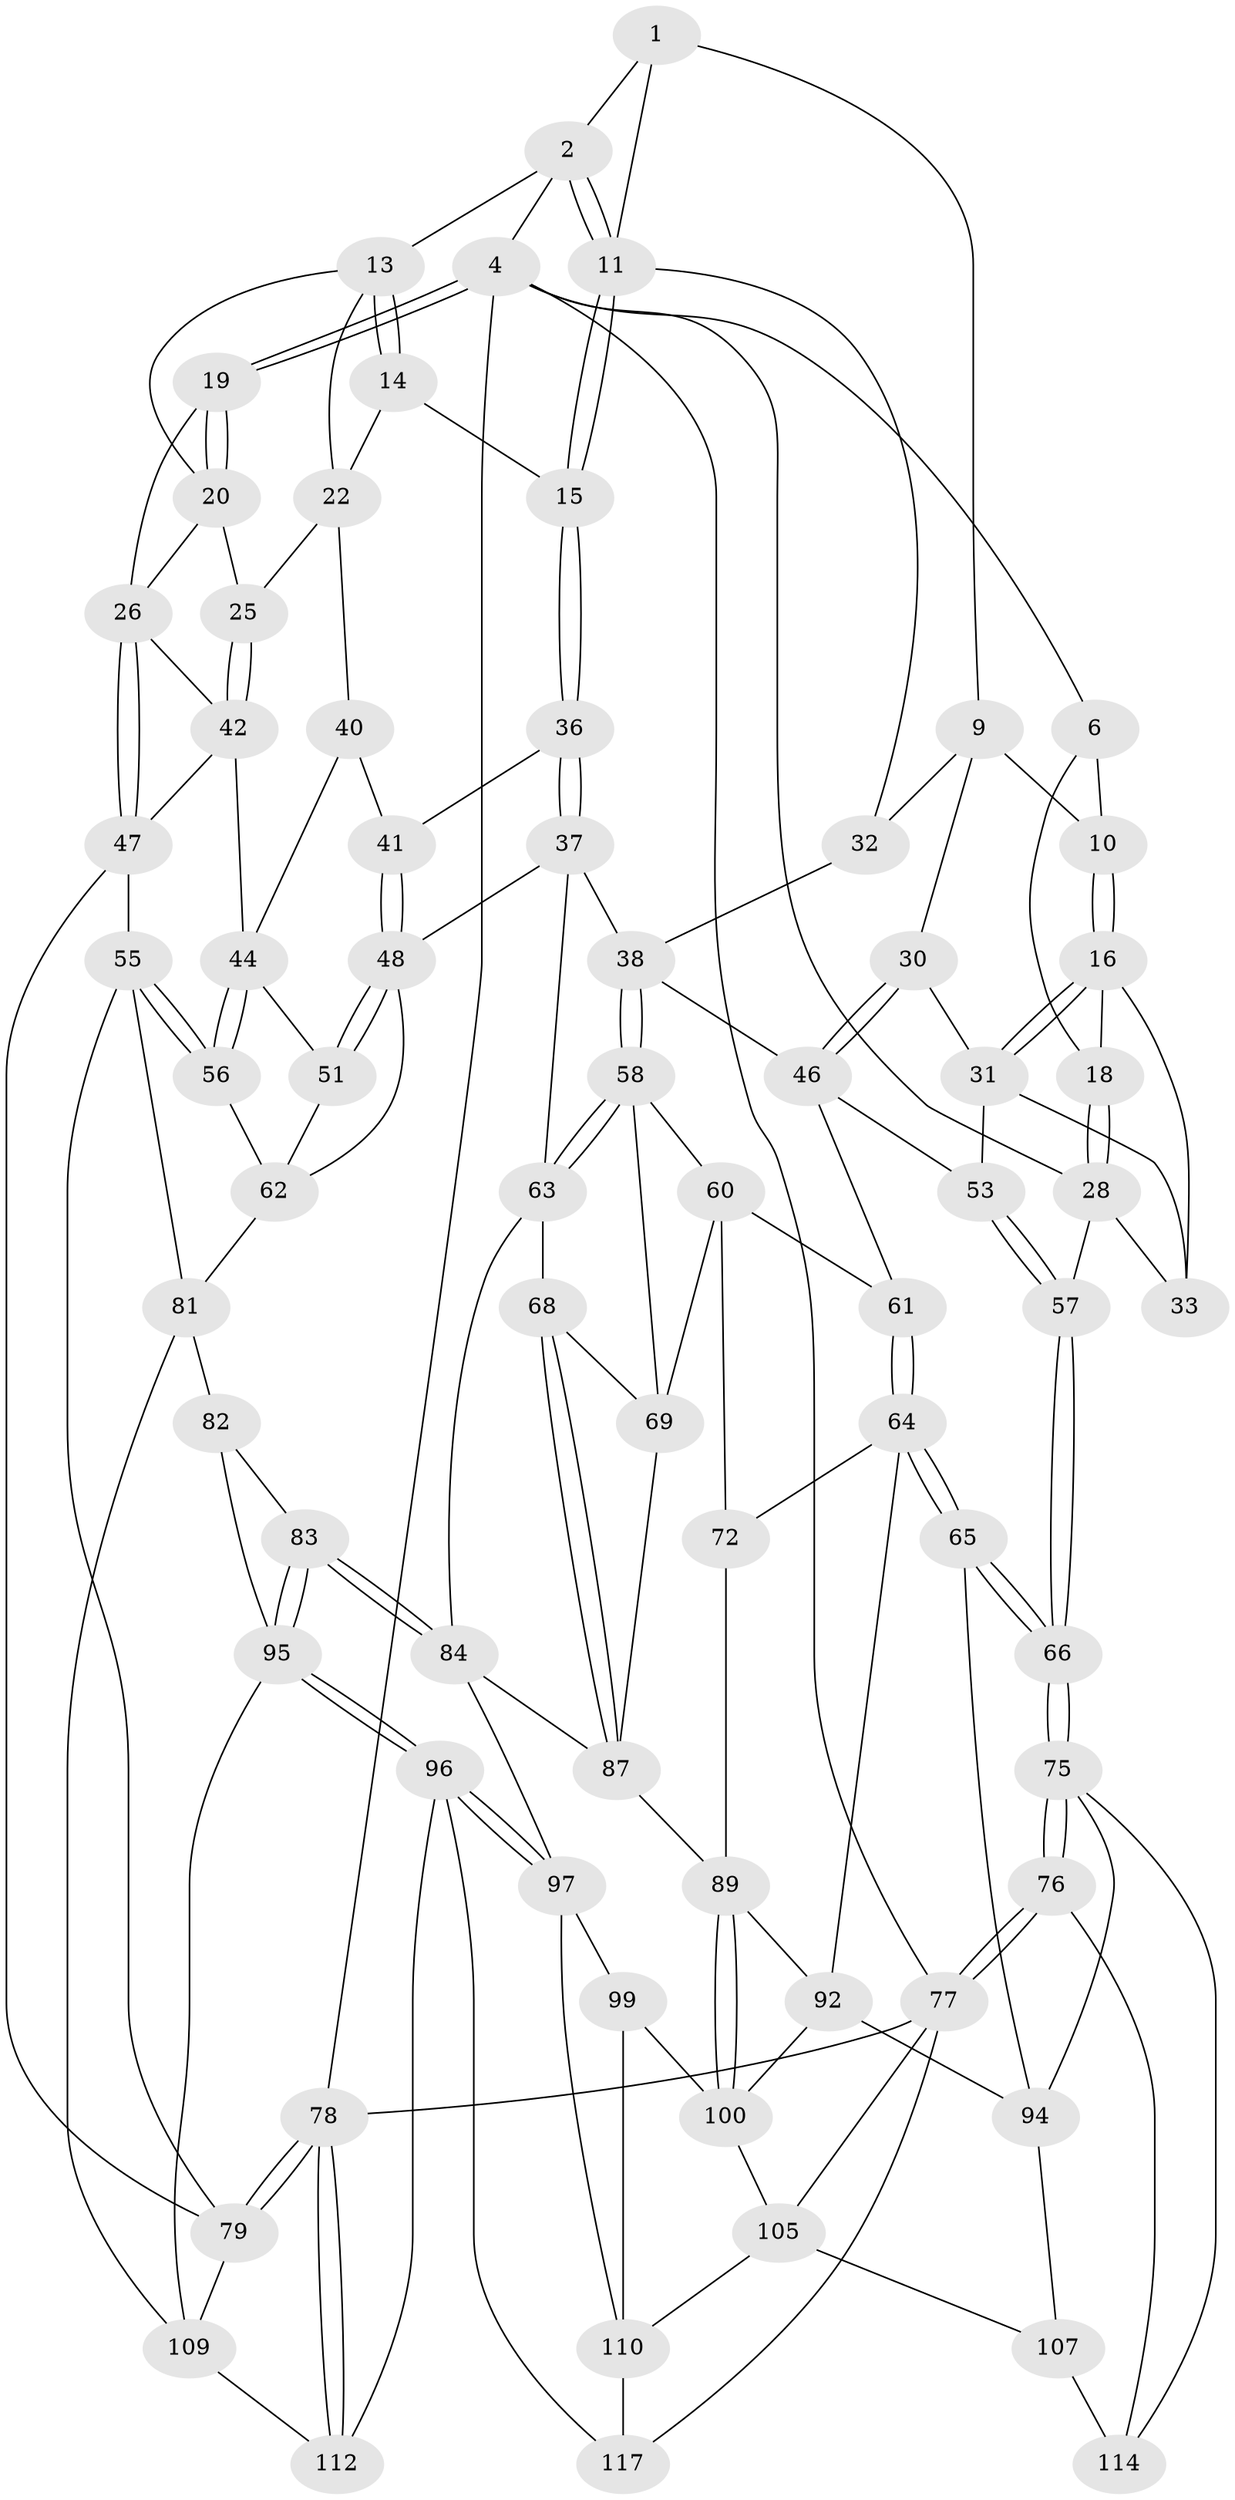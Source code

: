 // original degree distribution, {3: 0.01694915254237288, 4: 0.23728813559322035, 6: 0.22033898305084745, 5: 0.5254237288135594}
// Generated by graph-tools (version 1.1) at 2025/11/02/27/25 16:11:59]
// undirected, 73 vertices, 167 edges
graph export_dot {
graph [start="1"]
  node [color=gray90,style=filled];
  1 [pos="+0.22957986194656918+0",super="+8"];
  2 [pos="+0.5779896454021185+0",super="+3"];
  4 [pos="+1+0",super="+5"];
  6 [pos="+0+0",super="+7"];
  9 [pos="+0.2707463871188967+0.12369664090381778",super="+29"];
  10 [pos="+0.20559827047646803+0.13097178427808706"];
  11 [pos="+0.5350873458218767+0.10172657146789535",super="+12"];
  13 [pos="+0.788500609962961+0.07030269069052787",super="+21"];
  14 [pos="+0.6854397011143462+0.14644645992856367"];
  15 [pos="+0.5694231582563659+0.13639647324045034"];
  16 [pos="+0.15011641264930148+0.16450883738888905",super="+17"];
  18 [pos="+0.10404333752885823+0.1352614163431249"];
  19 [pos="+1+0"];
  20 [pos="+0.9315558307940894+0.10488620230569858",super="+24"];
  22 [pos="+0.8263413730455784+0.22687443840310548",super="+23"];
  25 [pos="+0.841642809365034+0.22851563686644483"];
  26 [pos="+1+0.2255985866482416",super="+27"];
  28 [pos="+0+0.019579484548737293",super="+34"];
  30 [pos="+0.23215119369217513+0.3047042093123584"];
  31 [pos="+0.16660785024879232+0.26481638479524067",super="+35"];
  32 [pos="+0.39336915167226655+0.2154630838087779"];
  33 [pos="+0.05078763944066434+0.19892844610581834"];
  36 [pos="+0.5890944967132786+0.26044943173767193"];
  37 [pos="+0.5797667897364805+0.2950616165375013",super="+50"];
  38 [pos="+0.4277512281385153+0.3979547274470068",super="+39"];
  40 [pos="+0.767454375773993+0.3003196829069695"];
  41 [pos="+0.676776437105513+0.28800353448048577"];
  42 [pos="+0.912139220605689+0.2738984127489848",super="+43"];
  44 [pos="+0.8889937292064197+0.3577747174208158",super="+45"];
  46 [pos="+0.24094220813656891+0.32869599000808725",super="+52"];
  47 [pos="+1+0.43849157609689693",super="+54"];
  48 [pos="+0.688088963057953+0.4683424161654069",super="+49"];
  51 [pos="+0.7657156213926137+0.41507733248997875"];
  53 [pos="+0+0.4424274089942539"];
  55 [pos="+1+0.5014621936836212",super="+85"];
  56 [pos="+0.9867151181861016+0.4938030733233149"];
  57 [pos="+0+0.51537277284744"];
  58 [pos="+0.427288739471748+0.424224293925446",super="+59"];
  60 [pos="+0.32439348938388984+0.4778036438488342",super="+71"];
  61 [pos="+0.22012779116895256+0.44511461489413723"];
  62 [pos="+0.8869279619049213+0.4914588212394005",super="+70"];
  63 [pos="+0.5836026528044467+0.5212093595533603",super="+67"];
  64 [pos="+0.19302409852850183+0.6464158683560864",super="+73"];
  65 [pos="+0.17045708500919673+0.6565443014969922"];
  66 [pos="+0+0.5943051291265536"];
  68 [pos="+0.4635365344798577+0.6024267652030353"];
  69 [pos="+0.4085937459283377+0.5366435069099453",super="+74"];
  72 [pos="+0.2840996889755467+0.618318557117056"];
  75 [pos="+0+0.6219706894602152",super="+104"];
  76 [pos="+0+1"];
  77 [pos="+0+1",super="+118"];
  78 [pos="+1+1"];
  79 [pos="+1+1",super="+80"];
  81 [pos="+0.8104330632302285+0.735192040469697",super="+86"];
  82 [pos="+0.7450530739823094+0.727178546336948"];
  83 [pos="+0.6002598082521411+0.6924483294990146"];
  84 [pos="+0.5762440266969081+0.6715880824429151",super="+91"];
  87 [pos="+0.3872126539054956+0.6571506828768651",super="+88"];
  89 [pos="+0.38475570407036985+0.773517037509239",super="+90"];
  92 [pos="+0.33849601978593463+0.7738221763841322",super="+93"];
  94 [pos="+0.19786297371145234+0.8039547128546037",super="+103"];
  95 [pos="+0.5724603045889823+0.8560003741418812",super="+101"];
  96 [pos="+0.5225699608608851+0.9006223819038356",super="+113"];
  97 [pos="+0.515968937464968+0.8962233910846744",super="+98"];
  99 [pos="+0.41234215637247246+0.825364096039657"];
  100 [pos="+0.40810589604351716+0.8205328706631025",super="+102"];
  105 [pos="+0.29268514929584954+0.9111956355689234",super="+106"];
  107 [pos="+0.16182765801469298+0.924325661737758",super="+108"];
  109 [pos="+0.8005192898407401+0.8663008596004224",super="+111"];
  110 [pos="+0.35620744381867125+0.9347555583128276",super="+116"];
  112 [pos="+0.6663006969917444+1"];
  114 [pos="+0.02428447501463412+0.931898975024013",super="+115"];
  117 [pos="+0.37157733527971043+1"];
  1 -- 2;
  1 -- 11;
  1 -- 9;
  2 -- 11;
  2 -- 11;
  2 -- 4;
  2 -- 13;
  4 -- 19;
  4 -- 19;
  4 -- 78;
  4 -- 77;
  4 -- 28;
  4 -- 6;
  6 -- 18;
  6 -- 10;
  9 -- 10;
  9 -- 32;
  9 -- 30;
  10 -- 16;
  10 -- 16;
  11 -- 15;
  11 -- 15;
  11 -- 32;
  13 -- 14;
  13 -- 14;
  13 -- 20;
  13 -- 22;
  14 -- 15;
  14 -- 22;
  15 -- 36;
  15 -- 36;
  16 -- 31;
  16 -- 31;
  16 -- 33;
  16 -- 18;
  18 -- 28;
  18 -- 28;
  19 -- 20;
  19 -- 20;
  19 -- 26;
  20 -- 25;
  20 -- 26;
  22 -- 25;
  22 -- 40;
  25 -- 42;
  25 -- 42;
  26 -- 47;
  26 -- 47;
  26 -- 42;
  28 -- 33;
  28 -- 57;
  30 -- 31;
  30 -- 46;
  30 -- 46;
  31 -- 33;
  31 -- 53;
  32 -- 38;
  36 -- 37;
  36 -- 37;
  36 -- 41;
  37 -- 38;
  37 -- 63;
  37 -- 48;
  38 -- 58;
  38 -- 58;
  38 -- 46;
  40 -- 41;
  40 -- 44;
  41 -- 48;
  41 -- 48;
  42 -- 44;
  42 -- 47;
  44 -- 56;
  44 -- 56;
  44 -- 51;
  46 -- 53;
  46 -- 61;
  47 -- 55;
  47 -- 79;
  48 -- 51;
  48 -- 51;
  48 -- 62;
  51 -- 62;
  53 -- 57;
  53 -- 57;
  55 -- 56;
  55 -- 56;
  55 -- 81;
  55 -- 79;
  56 -- 62;
  57 -- 66;
  57 -- 66;
  58 -- 63;
  58 -- 63;
  58 -- 60;
  58 -- 69;
  60 -- 61;
  60 -- 72;
  60 -- 69;
  61 -- 64;
  61 -- 64;
  62 -- 81;
  63 -- 68;
  63 -- 84;
  64 -- 65;
  64 -- 65;
  64 -- 72;
  64 -- 92;
  65 -- 66;
  65 -- 66;
  65 -- 94;
  66 -- 75;
  66 -- 75;
  68 -- 69;
  68 -- 87;
  68 -- 87;
  69 -- 87;
  72 -- 89;
  75 -- 76;
  75 -- 76;
  75 -- 114;
  75 -- 94;
  76 -- 77;
  76 -- 77;
  76 -- 114;
  77 -- 78;
  77 -- 117;
  77 -- 105;
  78 -- 79;
  78 -- 79;
  78 -- 112;
  78 -- 112;
  79 -- 109;
  81 -- 82;
  81 -- 109;
  82 -- 83;
  82 -- 95;
  83 -- 84;
  83 -- 84;
  83 -- 95;
  83 -- 95;
  84 -- 97;
  84 -- 87;
  87 -- 89;
  89 -- 100;
  89 -- 100;
  89 -- 92;
  92 -- 94;
  92 -- 100;
  94 -- 107;
  95 -- 96;
  95 -- 96;
  95 -- 109;
  96 -- 97;
  96 -- 97;
  96 -- 112;
  96 -- 117;
  97 -- 99;
  97 -- 110;
  99 -- 100;
  99 -- 110;
  100 -- 105;
  105 -- 110;
  105 -- 107;
  107 -- 114 [weight=2];
  109 -- 112;
  110 -- 117;
}
